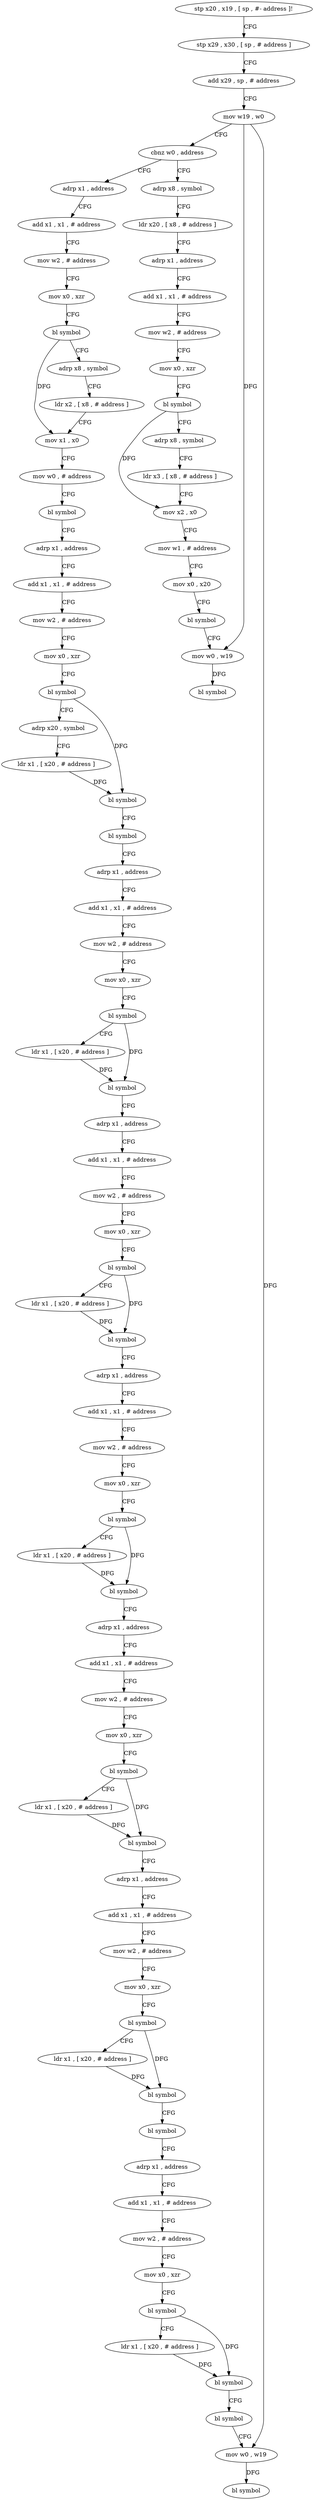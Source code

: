 digraph "func" {
"4199820" [label = "stp x20 , x19 , [ sp , #- address ]!" ]
"4199824" [label = "stp x29 , x30 , [ sp , # address ]" ]
"4199828" [label = "add x29 , sp , # address" ]
"4199832" [label = "mov w19 , w0" ]
"4199836" [label = "cbnz w0 , address" ]
"4200100" [label = "adrp x8 , symbol" ]
"4199840" [label = "adrp x1 , address" ]
"4200104" [label = "ldr x20 , [ x8 , # address ]" ]
"4200108" [label = "adrp x1 , address" ]
"4200112" [label = "add x1 , x1 , # address" ]
"4200116" [label = "mov w2 , # address" ]
"4200120" [label = "mov x0 , xzr" ]
"4200124" [label = "bl symbol" ]
"4200128" [label = "adrp x8 , symbol" ]
"4200132" [label = "ldr x3 , [ x8 , # address ]" ]
"4200136" [label = "mov x2 , x0" ]
"4200140" [label = "mov w1 , # address" ]
"4200144" [label = "mov x0 , x20" ]
"4200148" [label = "bl symbol" ]
"4200152" [label = "mov w0 , w19" ]
"4200156" [label = "bl symbol" ]
"4199844" [label = "add x1 , x1 , # address" ]
"4199848" [label = "mov w2 , # address" ]
"4199852" [label = "mov x0 , xzr" ]
"4199856" [label = "bl symbol" ]
"4199860" [label = "adrp x8 , symbol" ]
"4199864" [label = "ldr x2 , [ x8 , # address ]" ]
"4199868" [label = "mov x1 , x0" ]
"4199872" [label = "mov w0 , # address" ]
"4199876" [label = "bl symbol" ]
"4199880" [label = "adrp x1 , address" ]
"4199884" [label = "add x1 , x1 , # address" ]
"4199888" [label = "mov w2 , # address" ]
"4199892" [label = "mov x0 , xzr" ]
"4199896" [label = "bl symbol" ]
"4199900" [label = "adrp x20 , symbol" ]
"4199904" [label = "ldr x1 , [ x20 , # address ]" ]
"4199908" [label = "bl symbol" ]
"4199912" [label = "bl symbol" ]
"4199916" [label = "adrp x1 , address" ]
"4199920" [label = "add x1 , x1 , # address" ]
"4199924" [label = "mov w2 , # address" ]
"4199928" [label = "mov x0 , xzr" ]
"4199932" [label = "bl symbol" ]
"4199936" [label = "ldr x1 , [ x20 , # address ]" ]
"4199940" [label = "bl symbol" ]
"4199944" [label = "adrp x1 , address" ]
"4199948" [label = "add x1 , x1 , # address" ]
"4199952" [label = "mov w2 , # address" ]
"4199956" [label = "mov x0 , xzr" ]
"4199960" [label = "bl symbol" ]
"4199964" [label = "ldr x1 , [ x20 , # address ]" ]
"4199968" [label = "bl symbol" ]
"4199972" [label = "adrp x1 , address" ]
"4199976" [label = "add x1 , x1 , # address" ]
"4199980" [label = "mov w2 , # address" ]
"4199984" [label = "mov x0 , xzr" ]
"4199988" [label = "bl symbol" ]
"4199992" [label = "ldr x1 , [ x20 , # address ]" ]
"4199996" [label = "bl symbol" ]
"4200000" [label = "adrp x1 , address" ]
"4200004" [label = "add x1 , x1 , # address" ]
"4200008" [label = "mov w2 , # address" ]
"4200012" [label = "mov x0 , xzr" ]
"4200016" [label = "bl symbol" ]
"4200020" [label = "ldr x1 , [ x20 , # address ]" ]
"4200024" [label = "bl symbol" ]
"4200028" [label = "adrp x1 , address" ]
"4200032" [label = "add x1 , x1 , # address" ]
"4200036" [label = "mov w2 , # address" ]
"4200040" [label = "mov x0 , xzr" ]
"4200044" [label = "bl symbol" ]
"4200048" [label = "ldr x1 , [ x20 , # address ]" ]
"4200052" [label = "bl symbol" ]
"4200056" [label = "bl symbol" ]
"4200060" [label = "adrp x1 , address" ]
"4200064" [label = "add x1 , x1 , # address" ]
"4200068" [label = "mov w2 , # address" ]
"4200072" [label = "mov x0 , xzr" ]
"4200076" [label = "bl symbol" ]
"4200080" [label = "ldr x1 , [ x20 , # address ]" ]
"4200084" [label = "bl symbol" ]
"4200088" [label = "bl symbol" ]
"4200092" [label = "mov w0 , w19" ]
"4200096" [label = "bl symbol" ]
"4199820" -> "4199824" [ label = "CFG" ]
"4199824" -> "4199828" [ label = "CFG" ]
"4199828" -> "4199832" [ label = "CFG" ]
"4199832" -> "4199836" [ label = "CFG" ]
"4199832" -> "4200152" [ label = "DFG" ]
"4199832" -> "4200092" [ label = "DFG" ]
"4199836" -> "4200100" [ label = "CFG" ]
"4199836" -> "4199840" [ label = "CFG" ]
"4200100" -> "4200104" [ label = "CFG" ]
"4199840" -> "4199844" [ label = "CFG" ]
"4200104" -> "4200108" [ label = "CFG" ]
"4200108" -> "4200112" [ label = "CFG" ]
"4200112" -> "4200116" [ label = "CFG" ]
"4200116" -> "4200120" [ label = "CFG" ]
"4200120" -> "4200124" [ label = "CFG" ]
"4200124" -> "4200128" [ label = "CFG" ]
"4200124" -> "4200136" [ label = "DFG" ]
"4200128" -> "4200132" [ label = "CFG" ]
"4200132" -> "4200136" [ label = "CFG" ]
"4200136" -> "4200140" [ label = "CFG" ]
"4200140" -> "4200144" [ label = "CFG" ]
"4200144" -> "4200148" [ label = "CFG" ]
"4200148" -> "4200152" [ label = "CFG" ]
"4200152" -> "4200156" [ label = "DFG" ]
"4199844" -> "4199848" [ label = "CFG" ]
"4199848" -> "4199852" [ label = "CFG" ]
"4199852" -> "4199856" [ label = "CFG" ]
"4199856" -> "4199860" [ label = "CFG" ]
"4199856" -> "4199868" [ label = "DFG" ]
"4199860" -> "4199864" [ label = "CFG" ]
"4199864" -> "4199868" [ label = "CFG" ]
"4199868" -> "4199872" [ label = "CFG" ]
"4199872" -> "4199876" [ label = "CFG" ]
"4199876" -> "4199880" [ label = "CFG" ]
"4199880" -> "4199884" [ label = "CFG" ]
"4199884" -> "4199888" [ label = "CFG" ]
"4199888" -> "4199892" [ label = "CFG" ]
"4199892" -> "4199896" [ label = "CFG" ]
"4199896" -> "4199900" [ label = "CFG" ]
"4199896" -> "4199908" [ label = "DFG" ]
"4199900" -> "4199904" [ label = "CFG" ]
"4199904" -> "4199908" [ label = "DFG" ]
"4199908" -> "4199912" [ label = "CFG" ]
"4199912" -> "4199916" [ label = "CFG" ]
"4199916" -> "4199920" [ label = "CFG" ]
"4199920" -> "4199924" [ label = "CFG" ]
"4199924" -> "4199928" [ label = "CFG" ]
"4199928" -> "4199932" [ label = "CFG" ]
"4199932" -> "4199936" [ label = "CFG" ]
"4199932" -> "4199940" [ label = "DFG" ]
"4199936" -> "4199940" [ label = "DFG" ]
"4199940" -> "4199944" [ label = "CFG" ]
"4199944" -> "4199948" [ label = "CFG" ]
"4199948" -> "4199952" [ label = "CFG" ]
"4199952" -> "4199956" [ label = "CFG" ]
"4199956" -> "4199960" [ label = "CFG" ]
"4199960" -> "4199964" [ label = "CFG" ]
"4199960" -> "4199968" [ label = "DFG" ]
"4199964" -> "4199968" [ label = "DFG" ]
"4199968" -> "4199972" [ label = "CFG" ]
"4199972" -> "4199976" [ label = "CFG" ]
"4199976" -> "4199980" [ label = "CFG" ]
"4199980" -> "4199984" [ label = "CFG" ]
"4199984" -> "4199988" [ label = "CFG" ]
"4199988" -> "4199992" [ label = "CFG" ]
"4199988" -> "4199996" [ label = "DFG" ]
"4199992" -> "4199996" [ label = "DFG" ]
"4199996" -> "4200000" [ label = "CFG" ]
"4200000" -> "4200004" [ label = "CFG" ]
"4200004" -> "4200008" [ label = "CFG" ]
"4200008" -> "4200012" [ label = "CFG" ]
"4200012" -> "4200016" [ label = "CFG" ]
"4200016" -> "4200020" [ label = "CFG" ]
"4200016" -> "4200024" [ label = "DFG" ]
"4200020" -> "4200024" [ label = "DFG" ]
"4200024" -> "4200028" [ label = "CFG" ]
"4200028" -> "4200032" [ label = "CFG" ]
"4200032" -> "4200036" [ label = "CFG" ]
"4200036" -> "4200040" [ label = "CFG" ]
"4200040" -> "4200044" [ label = "CFG" ]
"4200044" -> "4200048" [ label = "CFG" ]
"4200044" -> "4200052" [ label = "DFG" ]
"4200048" -> "4200052" [ label = "DFG" ]
"4200052" -> "4200056" [ label = "CFG" ]
"4200056" -> "4200060" [ label = "CFG" ]
"4200060" -> "4200064" [ label = "CFG" ]
"4200064" -> "4200068" [ label = "CFG" ]
"4200068" -> "4200072" [ label = "CFG" ]
"4200072" -> "4200076" [ label = "CFG" ]
"4200076" -> "4200080" [ label = "CFG" ]
"4200076" -> "4200084" [ label = "DFG" ]
"4200080" -> "4200084" [ label = "DFG" ]
"4200084" -> "4200088" [ label = "CFG" ]
"4200088" -> "4200092" [ label = "CFG" ]
"4200092" -> "4200096" [ label = "DFG" ]
}
